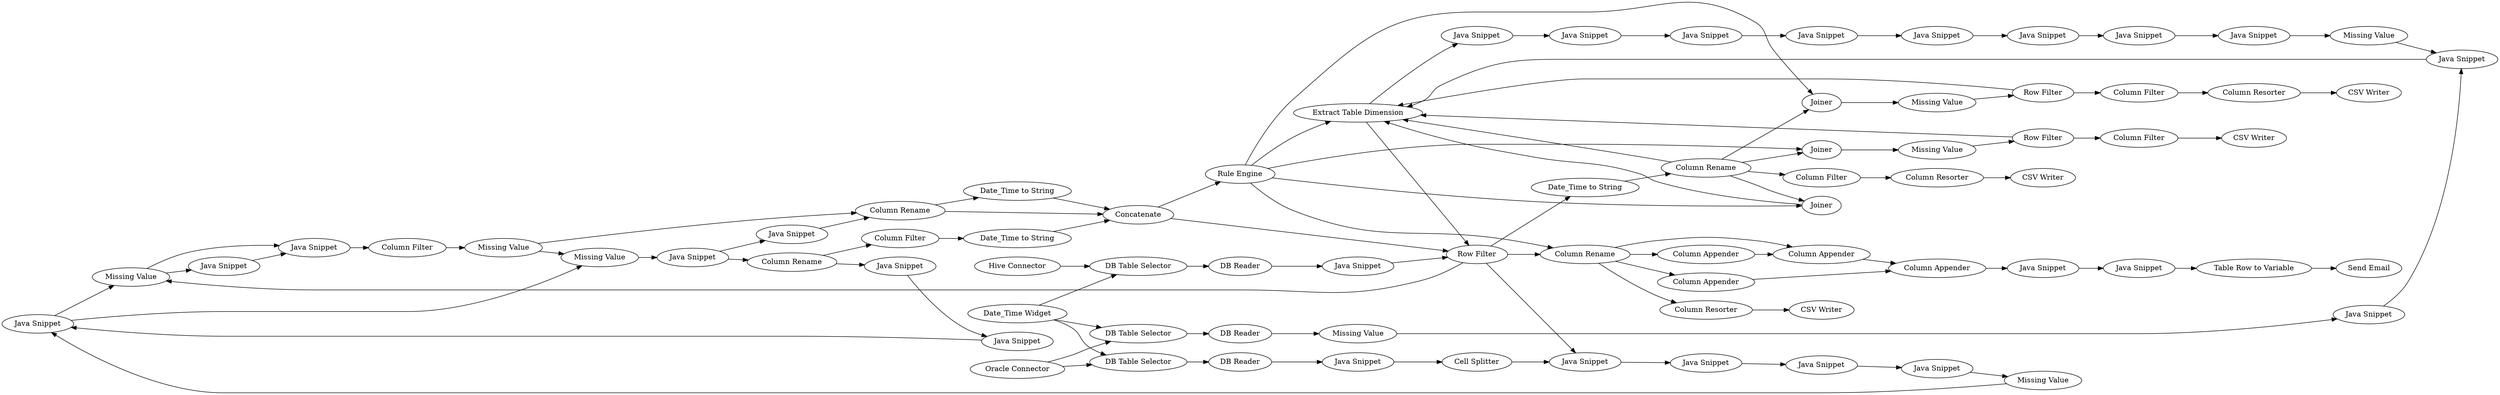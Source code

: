 digraph {
	276 -> 277
	297 -> 298
	282 -> 283
	282 -> 284
	257 -> 288
	261 -> 262
	231 -> 247
	277 -> 270
	283 -> 287
	291 -> 261
	305 -> 207
	294 -> 109
	288 -> 286
	80 -> 299
	259 -> 260
	100 -> 309
	248 -> 250
	300 -> 291
	281 -> 282
	270 -> 278
	268 -> 267
	302 -> 303
	110 -> 117
	292 -> 291
	120 -> 198
	300 -> 302
	296 -> 297
	292 -> 296
	286 -> 285
	266 -> 273
	292 -> 302
	253 -> 254
	252 -> 253
	198 -> 204
	250 -> 251
	109 -> 110
	278 -> 279
	277 -> 278
	303 -> 98
	280 -> 287
	243 -> 244
	231 -> 79
	304 -> 100
	263 -> 264
	262 -> 263
	246 -> 258
	265 -> 268
	244 -> 245
	251 -> 252
	310 -> 208
	243 -> 247
	294 -> 116
	309 -> 310
	245 -> 248
	290 -> 292
	279 -> 280
	255 -> 276
	254 -> 255
	260 -> 261
	300 -> 294
	289 -> 286
	100 -> 261
	300 -> 301
	287 -> 289
	285 -> 290
	287 -> 286
	116 -> 117
	286 -> 300
	294 -> 110
	280 -> 281
	285 -> 251
	294 -> 293
	258 -> 259
	301 -> 304
	284 -> 257
	273 -> 260
	274 -> 275
	292 -> 301
	300 -> 261
	247 -> 246
	293 -> 295
	284 -> 274
	285 -> 294
	269 -> 266
	98 -> 305
	276 -> 281
	204 -> 205
	264 -> 265
	292 -> 261
	261 -> 285
	79 -> 80
	299 -> 285
	231 -> 244
	117 -> 120
	267 -> 269
	98 -> 261
	68 -> 79
	275 -> 276
	285 -> 277
	246 [label="DB Reader"]
	292 [label="Column Rename"]
	284 [label="Column Rename"]
	259 [label="Java Snippet"]
	295 [label="CSV Writer"]
	290 [label="Date_Time to String"]
	277 [label="Missing Value"]
	268 [label="Java Snippet"]
	281 [label="Missing Value"]
	274 [label="Java Snippet"]
	251 [label="Java Snippet"]
	68 [label="Hive Connector"]
	296 [label="Column Filter"]
	279 [label="Column Filter"]
	298 [label="CSV Writer"]
	120 [label="Java Snippet"]
	258 [label="Missing Value"]
	300 [label="Rule Engine"]
	231 [label="Date_Time Widget"]
	263 [label="Java Snippet"]
	247 [label="DB Table Selector"]
	289 [label="Date_Time to String"]
	79 [label="DB Table Selector"]
	252 [label="Java Snippet"]
	269 [label="Java Snippet"]
	286 [label=Concatenate]
	245 [label="DB Reader"]
	98 [label="Row Filter"]
	291 [label=Joiner]
	288 [label="Date_Time to String"]
	262 [label="Java Snippet"]
	285 [label="Row Filter"]
	294 [label="Column Rename"]
	310 [label="Column Resorter"]
	299 [label="Java Snippet"]
	207 [label="CSV Writer"]
	287 [label="Column Rename"]
	293 [label="Column Resorter"]
	243 [label="Oracle Connector"]
	278 [label="Java Snippet"]
	264 [label="Java Snippet"]
	248 [label="Java Snippet"]
	270 [label="Java Snippet"]
	80 [label="DB Reader"]
	297 [label="Column Resorter"]
	275 [label="Java Snippet"]
	304 [label="Missing Value"]
	254 [label="Java Snippet"]
	283 [label="Java Snippet"]
	309 [label="Column Filter"]
	261 [label="Extract Table Dimension"]
	244 [label="DB Table Selector"]
	266 [label="Java Snippet"]
	198 [label="Java Snippet"]
	301 [label=Joiner]
	117 [label="Column Appender"]
	267 [label="Java Snippet"]
	255 [label="Missing Value"]
	116 [label="Column Appender"]
	205 [label="Send Email"]
	305 [label="Column Filter"]
	280 [label="Missing Value"]
	302 [label=Joiner]
	208 [label="CSV Writer"]
	253 [label="Java Snippet"]
	109 [label="Column Appender"]
	282 [label="Java Snippet"]
	110 [label="Column Appender"]
	204 [label="Table Row to Variable"]
	260 [label="Java Snippet"]
	265 [label="Java Snippet"]
	250 [label="Cell Splitter"]
	100 [label="Row Filter"]
	257 [label="Column Filter"]
	303 [label="Missing Value"]
	276 [label="Java Snippet"]
	273 [label="Missing Value"]
	rankdir=LR
}
